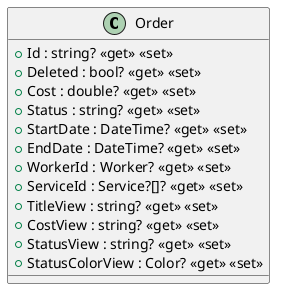 @startuml
class Order {
    + Id : string? <<get>> <<set>>
    + Deleted : bool? <<get>> <<set>>
    + Cost : double? <<get>> <<set>>
    + Status : string? <<get>> <<set>>
    + StartDate : DateTime? <<get>> <<set>>
    + EndDate : DateTime? <<get>> <<set>>
    + WorkerId : Worker? <<get>> <<set>>
    + ServiceId : Service?[]? <<get>> <<set>>
    + TitleView : string? <<get>> <<set>>
    + CostView : string? <<get>> <<set>>
    + StatusView : string? <<get>> <<set>>
    + StatusColorView : Color? <<get>> <<set>>
}
@enduml
